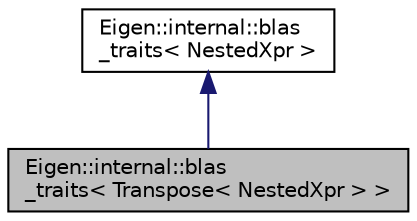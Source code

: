 digraph "Eigen::internal::blas_traits&lt; Transpose&lt; NestedXpr &gt; &gt;"
{
  edge [fontname="Helvetica",fontsize="10",labelfontname="Helvetica",labelfontsize="10"];
  node [fontname="Helvetica",fontsize="10",shape=record];
  Node1 [label="Eigen::internal::blas\l_traits\< Transpose\< NestedXpr \> \>",height=0.2,width=0.4,color="black", fillcolor="grey75", style="filled" fontcolor="black"];
  Node2 -> Node1 [dir="back",color="midnightblue",fontsize="10",style="solid",fontname="Helvetica"];
  Node2 [label="Eigen::internal::blas\l_traits\< NestedXpr \>",height=0.2,width=0.4,color="black", fillcolor="white", style="filled",URL="$structEigen_1_1internal_1_1blas__traits.html"];
}
